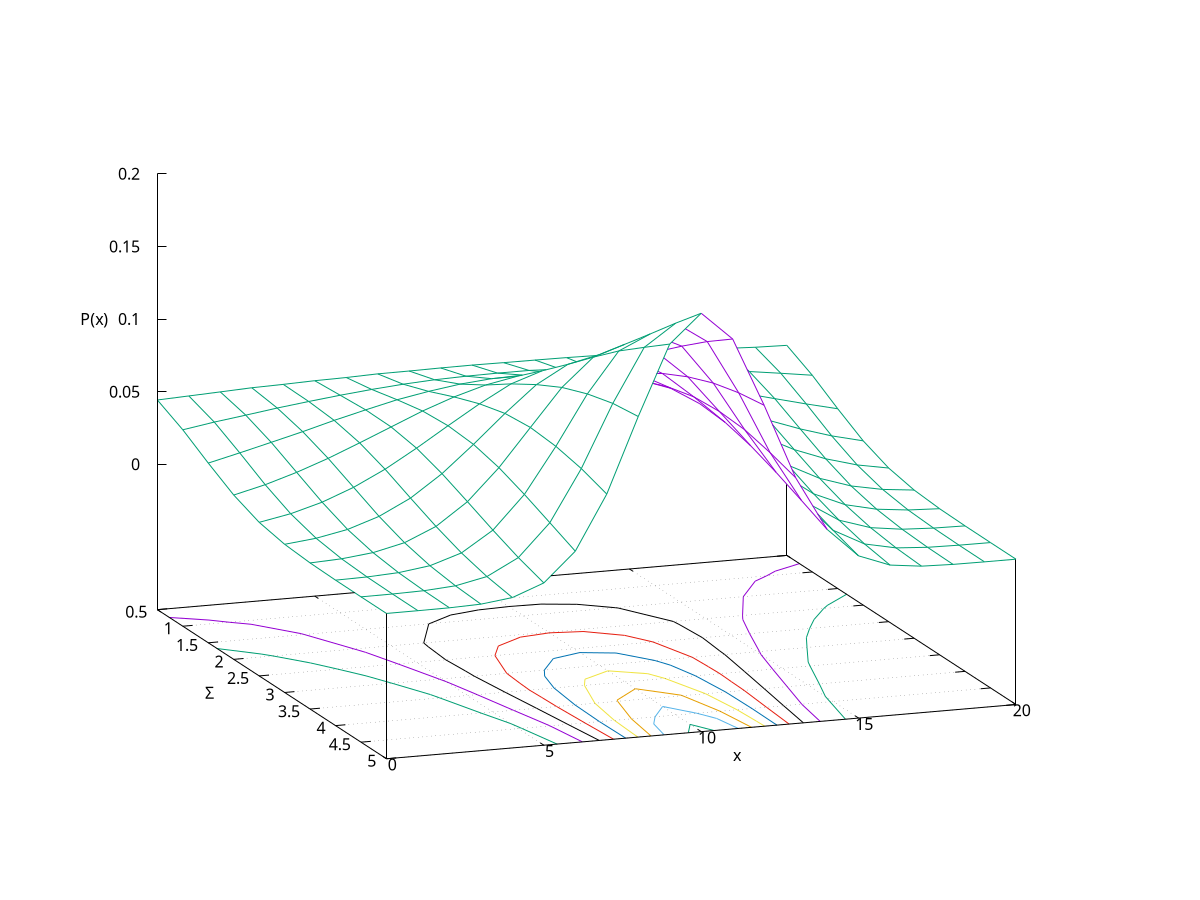 ################################################################################
# Parameters
# * data - the data file
# * output - the output file
################################################################################

################################################################################
# Output definition
################################################################################
set terminal svg size 750, 600 font "Serif,16"
# set output output

################################################################################
# Main graph
################################################################################
#set title "Gaussian shape (mean=0)" font "Serif,20" offset 0, -2
set xlabel "Σ" offset 4, 0
set ylabel "x"
set zlabel "P(x)"
set xtics autofreq
set ytics autofreq
set ztics autofreq
#set xrange [0.5:5]
#set yrange [0:20]
set zrange [0:0.2]
set view 70,70,1,1
set grid
set hidden3d
set contour
set cntrparam levels 15
set isosamples 20
set lmargin 0
set rmargin 0
set tmargin 0
set bmargin 0

$grid << EOD
0.04430 0.03519 0.02368 0.01309 0.00570 0.00198 0.00056 0.00011 0.00002 0.00000
0.04521 0.03863 0.02885 0.01834 0.00977 0.00428 0.00155 0.00045 0.00011 0.00003
0.04613 0.04153 0.03423 0.02498 0.01584 0.00848 0.00393 0.00155 0.00053 0.00015
0.04711 0.04456 0.03971 0.03273 0.02419 0.01561 0.00889 0.00446 0.00202 0.00080
0.04757 0.04720 0.04560 0.04153 0.03479 0.02632 0.01823 0.01139 0.00653 0.00346
0.04823 0.04963 0.05096 0.05062 0.04741 0.04128 0.03338 0.02520 0.01771 0.01166
0.04856 0.05175 0.05606 0.05971 0.06098 0.05955 0.05493 0.04791 0.03984 0.03165
0.04920 0.05348 0.05995 0.06753 0.07419 0.07898 0.08071 0.07913 0.07522 0.06908
0.04929 0.05468 0.06309 0.07386 0.08604 0.09695 0.10640 0.11334 0.11822 0.12059
0.04953 0.05526 0.06495 0.07798 0.09326 0.10903 0.12538 0.14104 0.15493 0.16857
0.04963 0.05551 0.06554 0.07939 0.09587 0.11390 0.13236 0.15091 0.16972 0.18792
0.04945 0.05549 0.06515 0.07818 0.09318 0.10947 0.12523 0.14060 0.15516 0.16833
0.04935 0.05456 0.06303 0.07383 0.08576 0.09715 0.10624 0.11334 0.11804 0.12086
0.04918 0.05338 0.05977 0.06741 0.07452 0.07920 0.08060 0.07935 0.07492 0.06918
0.04886 0.05175 0.05590 0.05974 0.06117 0.05967 0.05502 0.04810 0.04008 0.03171
0.04819 0.04979 0.05091 0.05058 0.04741 0.04129 0.03350 0.02503 0.01780 0.01162
0.04756 0.04741 0.04560 0.04146 0.03469 0.02648 0.01822 0.01147 0.00653 0.00341
0.04686 0.04459 0.04000 0.03273 0.02400 0.01562 0.00890 0.00449 0.00197 0.00080
0.04614 0.04166 0.03441 0.02496 0.01581 0.00851 0.00392 0.00155 0.00051 0.00015
0.04511 0.03860 0.02889 0.01831 0.00971 0.00427 0.00153 0.00047 0.00011 0.00002
0.04455 0.03538 0.02371 0.01303 0.00572 0.00198 0.00054 0.00012 0.00002 0.00000
EOD
splot '$grid' matrix u ($1*0.5 + 0.5):2:3 with lines notitle

# gnuplot -p distribution.gp > out.svg